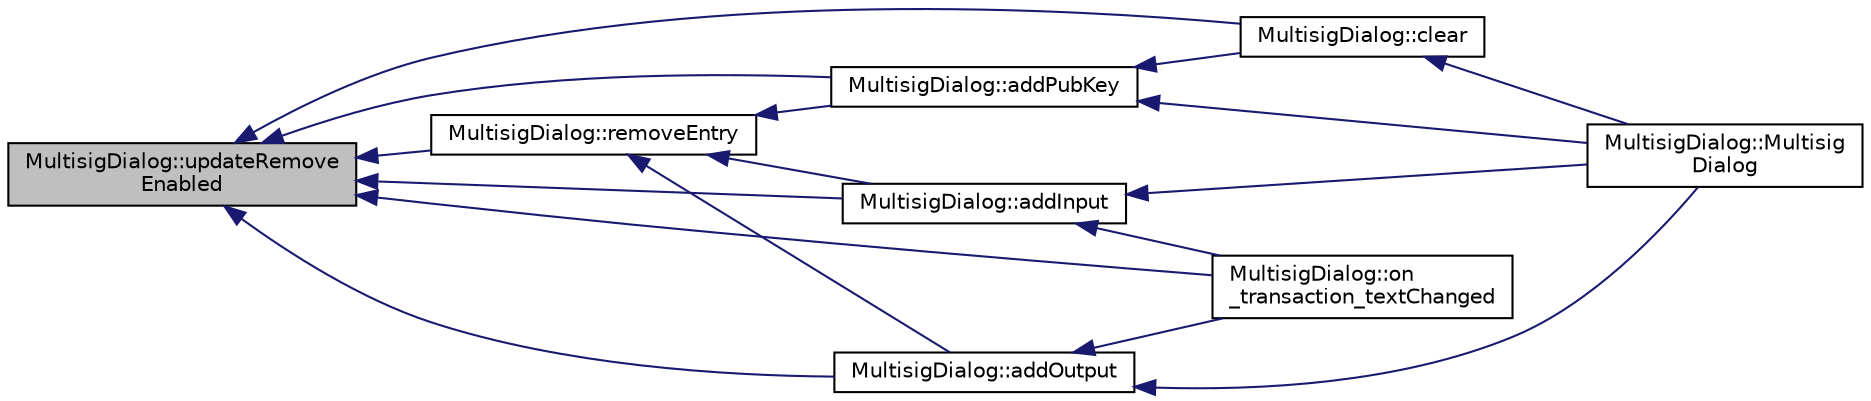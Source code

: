 digraph "MultisigDialog::updateRemoveEnabled"
{
  edge [fontname="Helvetica",fontsize="10",labelfontname="Helvetica",labelfontsize="10"];
  node [fontname="Helvetica",fontsize="10",shape=record];
  rankdir="LR";
  Node714 [label="MultisigDialog::updateRemove\lEnabled",height=0.2,width=0.4,color="black", fillcolor="grey75", style="filled", fontcolor="black"];
  Node714 -> Node715 [dir="back",color="midnightblue",fontsize="10",style="solid",fontname="Helvetica"];
  Node715 [label="MultisigDialog::clear",height=0.2,width=0.4,color="black", fillcolor="white", style="filled",URL="$d4/df4/class_multisig_dialog.html#a3dcb9ec5716e12e4c018a67e789eb8c1"];
  Node715 -> Node716 [dir="back",color="midnightblue",fontsize="10",style="solid",fontname="Helvetica"];
  Node716 [label="MultisigDialog::Multisig\lDialog",height=0.2,width=0.4,color="black", fillcolor="white", style="filled",URL="$d4/df4/class_multisig_dialog.html#af8ff2a9f6dc05a9468d955cb428c6474"];
  Node714 -> Node717 [dir="back",color="midnightblue",fontsize="10",style="solid",fontname="Helvetica"];
  Node717 [label="MultisigDialog::addPubKey",height=0.2,width=0.4,color="black", fillcolor="white", style="filled",URL="$d4/df4/class_multisig_dialog.html#ae4d7f4bf85dd1dfc110f52c75522b288"];
  Node717 -> Node716 [dir="back",color="midnightblue",fontsize="10",style="solid",fontname="Helvetica"];
  Node717 -> Node715 [dir="back",color="midnightblue",fontsize="10",style="solid",fontname="Helvetica"];
  Node714 -> Node718 [dir="back",color="midnightblue",fontsize="10",style="solid",fontname="Helvetica"];
  Node718 [label="MultisigDialog::removeEntry",height=0.2,width=0.4,color="black", fillcolor="white", style="filled",URL="$d4/df4/class_multisig_dialog.html#a6b2655facc9622e9d51508f355f165a2"];
  Node718 -> Node717 [dir="back",color="midnightblue",fontsize="10",style="solid",fontname="Helvetica"];
  Node718 -> Node719 [dir="back",color="midnightblue",fontsize="10",style="solid",fontname="Helvetica"];
  Node719 [label="MultisigDialog::addInput",height=0.2,width=0.4,color="black", fillcolor="white", style="filled",URL="$d4/df4/class_multisig_dialog.html#a52e84a493f932da1e9e40b4c90d4e35a"];
  Node719 -> Node716 [dir="back",color="midnightblue",fontsize="10",style="solid",fontname="Helvetica"];
  Node719 -> Node720 [dir="back",color="midnightblue",fontsize="10",style="solid",fontname="Helvetica"];
  Node720 [label="MultisigDialog::on\l_transaction_textChanged",height=0.2,width=0.4,color="black", fillcolor="white", style="filled",URL="$d4/df4/class_multisig_dialog.html#a2412fa91c5e7ef51c229aa36388c0960"];
  Node718 -> Node721 [dir="back",color="midnightblue",fontsize="10",style="solid",fontname="Helvetica"];
  Node721 [label="MultisigDialog::addOutput",height=0.2,width=0.4,color="black", fillcolor="white", style="filled",URL="$d4/df4/class_multisig_dialog.html#a2fcffef63f71dc0178f4abdc3de2f850"];
  Node721 -> Node716 [dir="back",color="midnightblue",fontsize="10",style="solid",fontname="Helvetica"];
  Node721 -> Node720 [dir="back",color="midnightblue",fontsize="10",style="solid",fontname="Helvetica"];
  Node714 -> Node720 [dir="back",color="midnightblue",fontsize="10",style="solid",fontname="Helvetica"];
  Node714 -> Node719 [dir="back",color="midnightblue",fontsize="10",style="solid",fontname="Helvetica"];
  Node714 -> Node721 [dir="back",color="midnightblue",fontsize="10",style="solid",fontname="Helvetica"];
}
